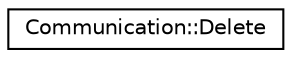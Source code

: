 digraph "Graphical Class Hierarchy"
{
 // LATEX_PDF_SIZE
  edge [fontname="Helvetica",fontsize="10",labelfontname="Helvetica",labelfontsize="10"];
  node [fontname="Helvetica",fontsize="10",shape=record];
  rankdir="LR";
  Node0 [label="Communication::Delete",height=0.2,width=0.4,color="black", fillcolor="white", style="filled",URL="$structCommunication_1_1Delete.html",tooltip=" "];
}

